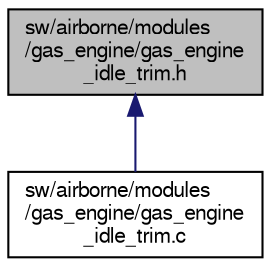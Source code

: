 digraph "sw/airborne/modules/gas_engine/gas_engine_idle_trim.h"
{
  edge [fontname="FreeSans",fontsize="10",labelfontname="FreeSans",labelfontsize="10"];
  node [fontname="FreeSans",fontsize="10",shape=record];
  Node1 [label="sw/airborne/modules\l/gas_engine/gas_engine\l_idle_trim.h",height=0.2,width=0.4,color="black", fillcolor="grey75", style="filled", fontcolor="black"];
  Node1 -> Node2 [dir="back",color="midnightblue",fontsize="10",style="solid",fontname="FreeSans"];
  Node2 [label="sw/airborne/modules\l/gas_engine/gas_engine\l_idle_trim.c",height=0.2,width=0.4,color="black", fillcolor="white", style="filled",URL="$gas__engine__idle__trim_8c.html"];
}

